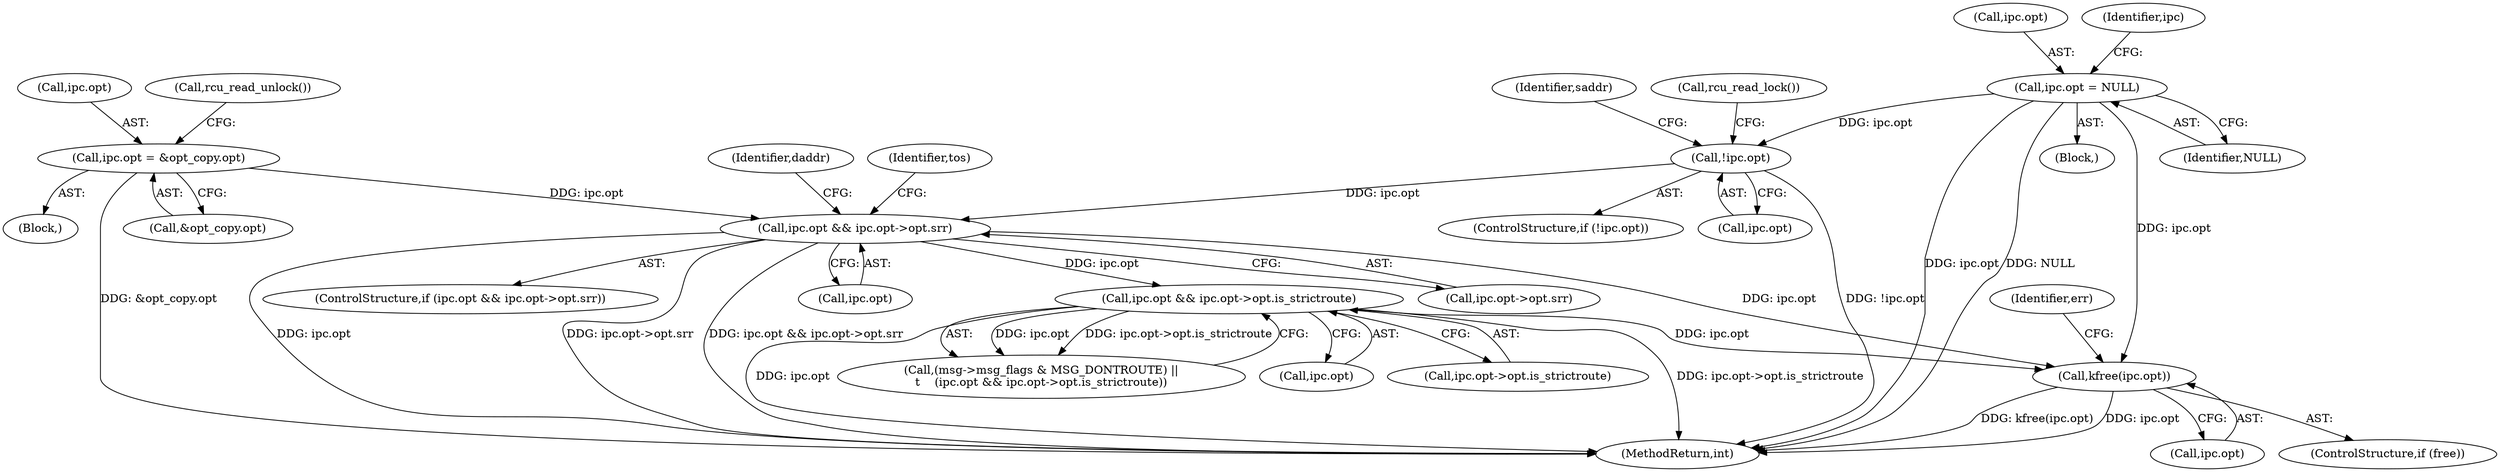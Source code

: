 digraph "0_linux_f6d8bd051c391c1c0458a30b2a7abcd939329259_32@API" {
"1000799" [label="(Call,kfree(ipc.opt))"];
"1000186" [label="(Call,ipc.opt = NULL)"];
"1000423" [label="(Call,ipc.opt && ipc.opt->opt.srr)"];
"1000401" [label="(Call,ipc.opt = &opt_copy.opt)"];
"1000372" [label="(Call,!ipc.opt)"];
"1000470" [label="(Call,ipc.opt && ipc.opt->opt.is_strictroute)"];
"1000387" [label="(Block,)"];
"1000437" [label="(Identifier,daddr)"];
"1000464" [label="(Call,(msg->msg_flags & MSG_DONTROUTE) ||\n\t    (ipc.opt && ipc.opt->opt.is_strictroute))"];
"1000427" [label="(Call,ipc.opt->opt.srr)"];
"1000401" [label="(Call,ipc.opt = &opt_copy.opt)"];
"1000186" [label="(Call,ipc.opt = NULL)"];
"1000411" [label="(Identifier,saddr)"];
"1000799" [label="(Call,kfree(ipc.opt))"];
"1000424" [label="(Call,ipc.opt)"];
"1000422" [label="(ControlStructure,if (ipc.opt && ipc.opt->opt.srr))"];
"1000371" [label="(ControlStructure,if (!ipc.opt))"];
"1000372" [label="(Call,!ipc.opt)"];
"1000373" [label="(Call,ipc.opt)"];
"1000471" [label="(Call,ipc.opt)"];
"1000190" [label="(Identifier,NULL)"];
"1000474" [label="(Call,ipc.opt->opt.is_strictroute)"];
"1000409" [label="(Call,rcu_read_unlock())"];
"1000402" [label="(Call,ipc.opt)"];
"1000187" [label="(Call,ipc.opt)"];
"1000805" [label="(Identifier,err)"];
"1000470" [label="(Call,ipc.opt && ipc.opt->opt.is_strictroute)"];
"1000423" [label="(Call,ipc.opt && ipc.opt->opt.srr)"];
"1000850" [label="(MethodReturn,int)"];
"1000454" [label="(Identifier,tos)"];
"1000115" [label="(Block,)"];
"1000800" [label="(Call,ipc.opt)"];
"1000405" [label="(Call,&opt_copy.opt)"];
"1000193" [label="(Identifier,ipc)"];
"1000378" [label="(Call,rcu_read_lock())"];
"1000797" [label="(ControlStructure,if (free))"];
"1000799" -> "1000797"  [label="AST: "];
"1000799" -> "1000800"  [label="CFG: "];
"1000800" -> "1000799"  [label="AST: "];
"1000805" -> "1000799"  [label="CFG: "];
"1000799" -> "1000850"  [label="DDG: ipc.opt"];
"1000799" -> "1000850"  [label="DDG: kfree(ipc.opt)"];
"1000186" -> "1000799"  [label="DDG: ipc.opt"];
"1000423" -> "1000799"  [label="DDG: ipc.opt"];
"1000470" -> "1000799"  [label="DDG: ipc.opt"];
"1000186" -> "1000115"  [label="AST: "];
"1000186" -> "1000190"  [label="CFG: "];
"1000187" -> "1000186"  [label="AST: "];
"1000190" -> "1000186"  [label="AST: "];
"1000193" -> "1000186"  [label="CFG: "];
"1000186" -> "1000850"  [label="DDG: ipc.opt"];
"1000186" -> "1000850"  [label="DDG: NULL"];
"1000186" -> "1000372"  [label="DDG: ipc.opt"];
"1000423" -> "1000422"  [label="AST: "];
"1000423" -> "1000424"  [label="CFG: "];
"1000423" -> "1000427"  [label="CFG: "];
"1000424" -> "1000423"  [label="AST: "];
"1000427" -> "1000423"  [label="AST: "];
"1000437" -> "1000423"  [label="CFG: "];
"1000454" -> "1000423"  [label="CFG: "];
"1000423" -> "1000850"  [label="DDG: ipc.opt->opt.srr"];
"1000423" -> "1000850"  [label="DDG: ipc.opt && ipc.opt->opt.srr"];
"1000423" -> "1000850"  [label="DDG: ipc.opt"];
"1000401" -> "1000423"  [label="DDG: ipc.opt"];
"1000372" -> "1000423"  [label="DDG: ipc.opt"];
"1000423" -> "1000470"  [label="DDG: ipc.opt"];
"1000401" -> "1000387"  [label="AST: "];
"1000401" -> "1000405"  [label="CFG: "];
"1000402" -> "1000401"  [label="AST: "];
"1000405" -> "1000401"  [label="AST: "];
"1000409" -> "1000401"  [label="CFG: "];
"1000401" -> "1000850"  [label="DDG: &opt_copy.opt"];
"1000372" -> "1000371"  [label="AST: "];
"1000372" -> "1000373"  [label="CFG: "];
"1000373" -> "1000372"  [label="AST: "];
"1000378" -> "1000372"  [label="CFG: "];
"1000411" -> "1000372"  [label="CFG: "];
"1000372" -> "1000850"  [label="DDG: !ipc.opt"];
"1000470" -> "1000464"  [label="AST: "];
"1000470" -> "1000471"  [label="CFG: "];
"1000470" -> "1000474"  [label="CFG: "];
"1000471" -> "1000470"  [label="AST: "];
"1000474" -> "1000470"  [label="AST: "];
"1000464" -> "1000470"  [label="CFG: "];
"1000470" -> "1000850"  [label="DDG: ipc.opt->opt.is_strictroute"];
"1000470" -> "1000850"  [label="DDG: ipc.opt"];
"1000470" -> "1000464"  [label="DDG: ipc.opt"];
"1000470" -> "1000464"  [label="DDG: ipc.opt->opt.is_strictroute"];
}
